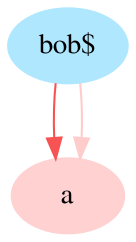 digraph g{node_178 [shape=ellipse, style=filled, color="#afe7ff", fontname="Times", label="bob$" ]
node_184 [shape=ellipse, style=filled, color="#ffd1d1", fontname="Times", label="a" ]
node_178 -> node_184 [dir=forward, arrowHead=normal, fontname="Times-Italic", arrowsize=1, color="#f75353", label="" ]
node_178 -> node_184 [dir=forward, arrowHead=normal, fontname="Times-Italic", arrowsize=1, color="#ffcccc", label="" ]
}